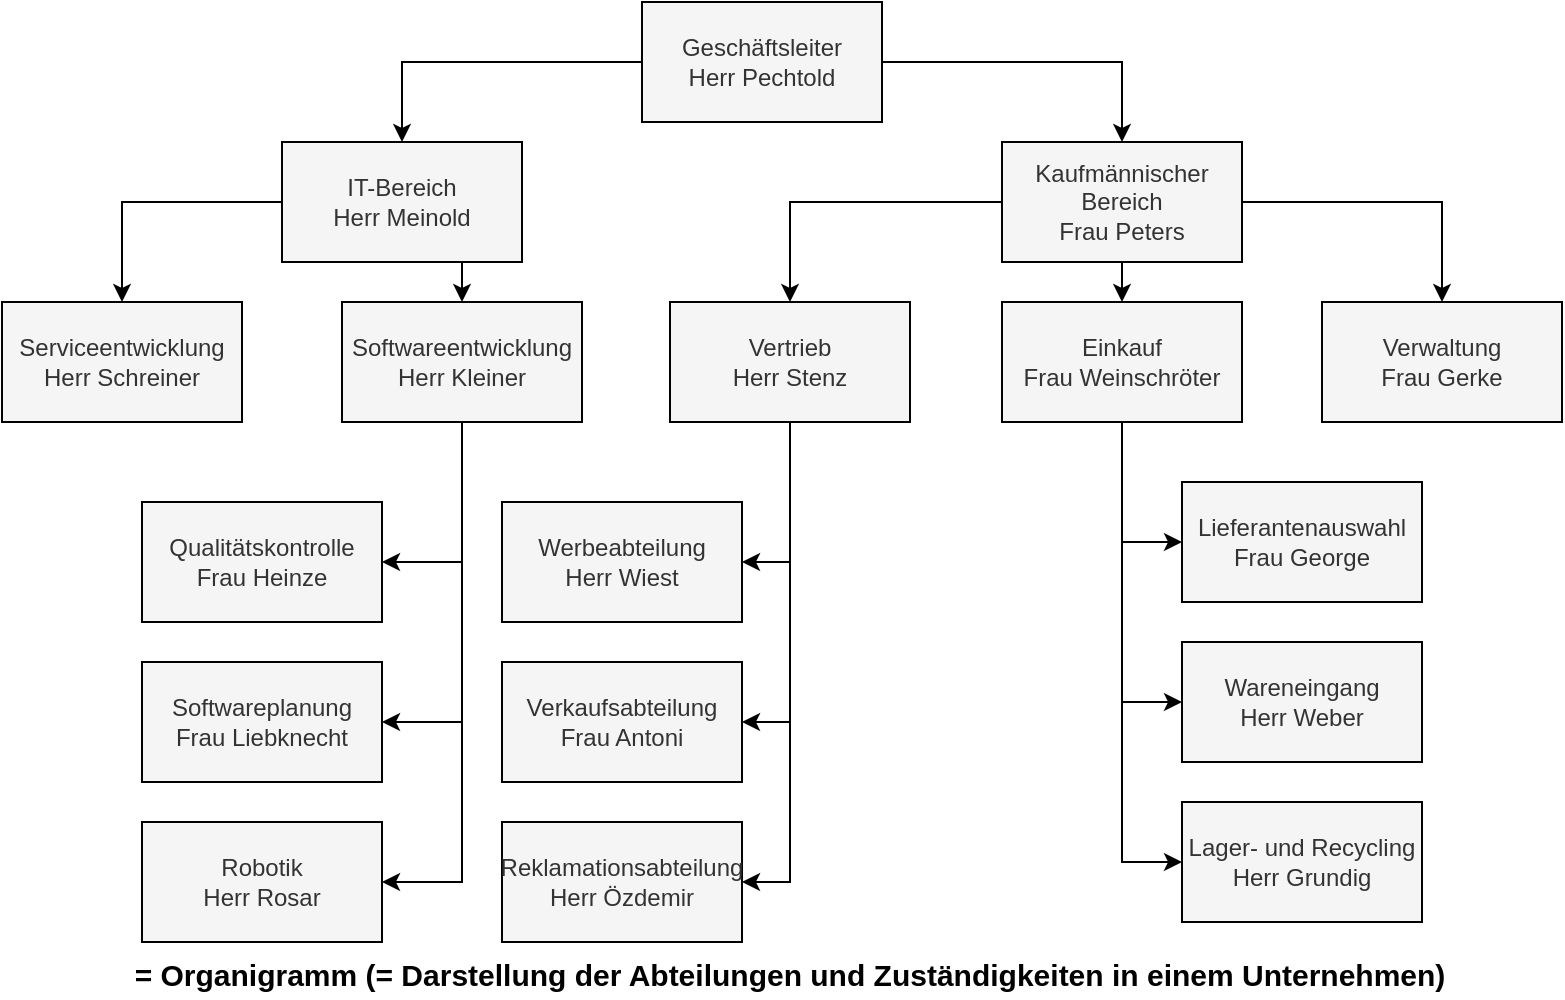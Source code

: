 <mxfile>
    <diagram id="wxh90B13hWc9HkXKf-dW" name="Page-1">
        <mxGraphModel dx="1249" dy="748" grid="1" gridSize="10" guides="1" tooltips="1" connect="1" arrows="1" fold="1" page="1" pageScale="1" pageWidth="827" pageHeight="1169" background="#ffffff" math="0" shadow="0">
            <root>
                <mxCell id="0"/>
                <mxCell id="1" parent="0"/>
                <mxCell id="39" style="edgeStyle=orthogonalEdgeStyle;rounded=0;orthogonalLoop=1;jettySize=auto;html=1;exitX=1;exitY=0.5;exitDx=0;exitDy=0;entryX=0.5;entryY=0;entryDx=0;entryDy=0;labelBackgroundColor=none;labelBorderColor=none;fontColor=#000000;fillColor=#f5f5f5;strokeColor=#000000;" parent="1" source="2" target="4" edge="1">
                    <mxGeometry relative="1" as="geometry"/>
                </mxCell>
                <mxCell id="40" style="edgeStyle=orthogonalEdgeStyle;rounded=0;orthogonalLoop=1;jettySize=auto;html=1;exitX=0;exitY=0.5;exitDx=0;exitDy=0;entryX=0.5;entryY=0;entryDx=0;entryDy=0;labelBackgroundColor=none;labelBorderColor=none;fontColor=#000000;fillColor=#f5f5f5;strokeColor=#000000;" parent="1" source="2" target="3" edge="1">
                    <mxGeometry relative="1" as="geometry"/>
                </mxCell>
                <mxCell id="2" value="Geschäftsleiter&lt;br&gt;Herr Pechtold" style="rounded=0;whiteSpace=wrap;html=1;labelBackgroundColor=none;labelBorderColor=none;fillColor=#f5f5f5;fontColor=#333333;strokeColor=#000000;" parent="1" vertex="1">
                    <mxGeometry x="340" y="25" width="120" height="60" as="geometry"/>
                </mxCell>
                <mxCell id="41" style="edgeStyle=orthogonalEdgeStyle;rounded=0;orthogonalLoop=1;jettySize=auto;html=1;exitX=0.5;exitY=1;exitDx=0;exitDy=0;entryX=0.5;entryY=0;entryDx=0;entryDy=0;labelBackgroundColor=none;labelBorderColor=none;fontColor=#000000;fillColor=#f5f5f5;strokeColor=#000000;" parent="1" source="3" target="6" edge="1">
                    <mxGeometry relative="1" as="geometry"/>
                </mxCell>
                <mxCell id="42" style="edgeStyle=orthogonalEdgeStyle;rounded=0;orthogonalLoop=1;jettySize=auto;html=1;exitX=0;exitY=0.5;exitDx=0;exitDy=0;entryX=0.5;entryY=0;entryDx=0;entryDy=0;labelBackgroundColor=none;labelBorderColor=none;fontColor=#000000;fillColor=#f5f5f5;strokeColor=#000000;" parent="1" source="3" target="5" edge="1">
                    <mxGeometry relative="1" as="geometry"/>
                </mxCell>
                <mxCell id="3" value="IT-Bereich&lt;br&gt;Herr Meinold" style="rounded=0;whiteSpace=wrap;html=1;labelBackgroundColor=none;labelBorderColor=none;fillColor=#f5f5f5;fontColor=#333333;strokeColor=#000000;" parent="1" vertex="1">
                    <mxGeometry x="160" y="95" width="120" height="60" as="geometry"/>
                </mxCell>
                <mxCell id="36" style="edgeStyle=orthogonalEdgeStyle;rounded=0;orthogonalLoop=1;jettySize=auto;html=1;exitX=0.5;exitY=1;exitDx=0;exitDy=0;entryX=0.5;entryY=0;entryDx=0;entryDy=0;labelBackgroundColor=none;labelBorderColor=none;fontColor=#000000;fillColor=#f5f5f5;strokeColor=#000000;" parent="1" source="4" target="8" edge="1">
                    <mxGeometry relative="1" as="geometry"/>
                </mxCell>
                <mxCell id="37" style="edgeStyle=orthogonalEdgeStyle;rounded=0;orthogonalLoop=1;jettySize=auto;html=1;exitX=1;exitY=0.5;exitDx=0;exitDy=0;entryX=0.5;entryY=0;entryDx=0;entryDy=0;labelBackgroundColor=none;labelBorderColor=none;fontColor=#000000;fillColor=#f5f5f5;strokeColor=#000000;" parent="1" source="4" target="9" edge="1">
                    <mxGeometry relative="1" as="geometry"/>
                </mxCell>
                <mxCell id="38" style="edgeStyle=orthogonalEdgeStyle;rounded=0;orthogonalLoop=1;jettySize=auto;html=1;exitX=0;exitY=0.5;exitDx=0;exitDy=0;entryX=0.5;entryY=0;entryDx=0;entryDy=0;labelBackgroundColor=none;labelBorderColor=none;fontColor=#000000;fillColor=#f5f5f5;strokeColor=#000000;" parent="1" source="4" target="7" edge="1">
                    <mxGeometry relative="1" as="geometry"/>
                </mxCell>
                <mxCell id="4" value="Kaufmännischer Bereich&lt;br&gt;Frau Peters" style="rounded=0;whiteSpace=wrap;html=1;labelBackgroundColor=none;labelBorderColor=none;fillColor=#f5f5f5;fontColor=#333333;strokeColor=#000000;" parent="1" vertex="1">
                    <mxGeometry x="520" y="95" width="120" height="60" as="geometry"/>
                </mxCell>
                <mxCell id="5" value="Serviceentwicklung&lt;br&gt;Herr Schreiner" style="rounded=0;whiteSpace=wrap;html=1;labelBackgroundColor=none;labelBorderColor=none;fillColor=#f5f5f5;fontColor=#333333;strokeColor=#000000;" parent="1" vertex="1">
                    <mxGeometry x="20" y="175" width="120" height="60" as="geometry"/>
                </mxCell>
                <mxCell id="22" style="edgeStyle=orthogonalEdgeStyle;rounded=0;orthogonalLoop=1;jettySize=auto;html=1;exitX=0.5;exitY=1;exitDx=0;exitDy=0;entryX=1;entryY=0.5;entryDx=0;entryDy=0;labelBackgroundColor=none;labelBorderColor=none;fontColor=#000000;fillColor=#f5f5f5;strokeColor=#000000;" parent="1" source="6" target="13" edge="1">
                    <mxGeometry relative="1" as="geometry"/>
                </mxCell>
                <mxCell id="24" style="edgeStyle=orthogonalEdgeStyle;rounded=0;orthogonalLoop=1;jettySize=auto;html=1;exitX=0.5;exitY=1;exitDx=0;exitDy=0;entryX=1;entryY=0.5;entryDx=0;entryDy=0;labelBackgroundColor=none;labelBorderColor=none;fontColor=#000000;fillColor=#f5f5f5;strokeColor=#000000;" parent="1" source="6" target="14" edge="1">
                    <mxGeometry relative="1" as="geometry"/>
                </mxCell>
                <mxCell id="26" style="edgeStyle=orthogonalEdgeStyle;rounded=0;orthogonalLoop=1;jettySize=auto;html=1;exitX=0.5;exitY=1;exitDx=0;exitDy=0;entryX=1;entryY=0.5;entryDx=0;entryDy=0;labelBackgroundColor=none;labelBorderColor=none;fontColor=#000000;fillColor=#f5f5f5;strokeColor=#000000;" parent="1" source="6" target="15" edge="1">
                    <mxGeometry relative="1" as="geometry"/>
                </mxCell>
                <mxCell id="6" value="Softwareentwicklung&lt;br&gt;Herr Kleiner" style="rounded=0;whiteSpace=wrap;html=1;labelBackgroundColor=none;labelBorderColor=none;fillColor=#f5f5f5;fontColor=#333333;strokeColor=#000000;" parent="1" vertex="1">
                    <mxGeometry x="190" y="175" width="120" height="60" as="geometry"/>
                </mxCell>
                <mxCell id="28" style="edgeStyle=orthogonalEdgeStyle;rounded=0;orthogonalLoop=1;jettySize=auto;html=1;exitX=0.5;exitY=1;exitDx=0;exitDy=0;entryX=1;entryY=0.5;entryDx=0;entryDy=0;labelBackgroundColor=none;labelBorderColor=none;fontColor=#000000;fillColor=#f5f5f5;strokeColor=#000000;" parent="1" source="7" target="16" edge="1">
                    <mxGeometry relative="1" as="geometry"/>
                </mxCell>
                <mxCell id="31" style="edgeStyle=orthogonalEdgeStyle;rounded=0;orthogonalLoop=1;jettySize=auto;html=1;exitX=0.5;exitY=1;exitDx=0;exitDy=0;entryX=1;entryY=0.5;entryDx=0;entryDy=0;labelBackgroundColor=none;labelBorderColor=none;fontColor=#000000;fillColor=#f5f5f5;strokeColor=#000000;" parent="1" source="7" target="17" edge="1">
                    <mxGeometry relative="1" as="geometry"/>
                </mxCell>
                <mxCell id="32" style="edgeStyle=orthogonalEdgeStyle;rounded=0;orthogonalLoop=1;jettySize=auto;html=1;exitX=0.5;exitY=1;exitDx=0;exitDy=0;entryX=1;entryY=0.5;entryDx=0;entryDy=0;labelBackgroundColor=none;labelBorderColor=none;fontColor=#000000;fillColor=#f5f5f5;strokeColor=#000000;" parent="1" source="7" target="18" edge="1">
                    <mxGeometry relative="1" as="geometry"/>
                </mxCell>
                <mxCell id="7" value="Vertrieb&lt;br&gt;Herr Stenz" style="rounded=0;whiteSpace=wrap;html=1;labelBackgroundColor=none;labelBorderColor=none;fillColor=#f5f5f5;fontColor=#333333;strokeColor=#000000;" parent="1" vertex="1">
                    <mxGeometry x="354" y="175" width="120" height="60" as="geometry"/>
                </mxCell>
                <mxCell id="33" style="edgeStyle=orthogonalEdgeStyle;rounded=0;orthogonalLoop=1;jettySize=auto;html=1;exitX=0.5;exitY=1;exitDx=0;exitDy=0;entryX=0;entryY=0.5;entryDx=0;entryDy=0;labelBackgroundColor=none;labelBorderColor=none;fontColor=#000000;fillColor=#f5f5f5;strokeColor=#000000;" parent="1" source="8" target="10" edge="1">
                    <mxGeometry relative="1" as="geometry"/>
                </mxCell>
                <mxCell id="34" style="edgeStyle=orthogonalEdgeStyle;rounded=0;orthogonalLoop=1;jettySize=auto;html=1;exitX=0.5;exitY=1;exitDx=0;exitDy=0;entryX=0;entryY=0.5;entryDx=0;entryDy=0;labelBackgroundColor=none;labelBorderColor=none;fontColor=#000000;fillColor=#f5f5f5;strokeColor=#000000;" parent="1" source="8" target="11" edge="1">
                    <mxGeometry relative="1" as="geometry"/>
                </mxCell>
                <mxCell id="35" style="edgeStyle=orthogonalEdgeStyle;rounded=0;orthogonalLoop=1;jettySize=auto;html=1;exitX=0.5;exitY=1;exitDx=0;exitDy=0;entryX=0;entryY=0.5;entryDx=0;entryDy=0;labelBackgroundColor=none;labelBorderColor=none;fontColor=#000000;fillColor=#f5f5f5;strokeColor=#000000;" parent="1" source="8" target="12" edge="1">
                    <mxGeometry relative="1" as="geometry"/>
                </mxCell>
                <mxCell id="8" value="Einkauf&lt;br&gt;Frau Weinschröter" style="rounded=0;whiteSpace=wrap;html=1;labelBackgroundColor=none;labelBorderColor=none;fillColor=#f5f5f5;fontColor=#333333;strokeColor=#000000;" parent="1" vertex="1">
                    <mxGeometry x="520" y="175" width="120" height="60" as="geometry"/>
                </mxCell>
                <mxCell id="9" value="Verwaltung&lt;br&gt;Frau Gerke" style="rounded=0;whiteSpace=wrap;html=1;labelBackgroundColor=none;labelBorderColor=none;fillColor=#f5f5f5;fontColor=#333333;strokeColor=#000000;" parent="1" vertex="1">
                    <mxGeometry x="680" y="175" width="120" height="60" as="geometry"/>
                </mxCell>
                <mxCell id="10" value="Lieferantenauswahl&lt;br&gt;Frau George" style="rounded=0;whiteSpace=wrap;html=1;labelBackgroundColor=none;labelBorderColor=none;fillColor=#f5f5f5;fontColor=#333333;strokeColor=#000000;" parent="1" vertex="1">
                    <mxGeometry x="610" y="265" width="120" height="60" as="geometry"/>
                </mxCell>
                <mxCell id="11" value="Wareneingang&lt;br&gt;Herr Weber" style="rounded=0;whiteSpace=wrap;html=1;labelBackgroundColor=none;labelBorderColor=none;fillColor=#f5f5f5;fontColor=#333333;strokeColor=#000000;" parent="1" vertex="1">
                    <mxGeometry x="610" y="345" width="120" height="60" as="geometry"/>
                </mxCell>
                <mxCell id="12" value="Lager- und Recycling&lt;br&gt;Herr Grundig" style="rounded=0;whiteSpace=wrap;html=1;labelBackgroundColor=none;labelBorderColor=none;fillColor=#f5f5f5;fontColor=#333333;strokeColor=#000000;" parent="1" vertex="1">
                    <mxGeometry x="610" y="425" width="120" height="60" as="geometry"/>
                </mxCell>
                <mxCell id="13" value="Qualitätskontrolle&lt;br&gt;Frau Heinze" style="rounded=0;whiteSpace=wrap;html=1;labelBackgroundColor=none;labelBorderColor=none;fillColor=#f5f5f5;fontColor=#333333;strokeColor=#000000;" parent="1" vertex="1">
                    <mxGeometry x="90" y="275" width="120" height="60" as="geometry"/>
                </mxCell>
                <mxCell id="14" value="Softwareplanung&lt;br&gt;Frau Liebknecht" style="rounded=0;whiteSpace=wrap;html=1;labelBackgroundColor=none;labelBorderColor=none;fillColor=#f5f5f5;fontColor=#333333;strokeColor=#000000;" parent="1" vertex="1">
                    <mxGeometry x="90" y="355" width="120" height="60" as="geometry"/>
                </mxCell>
                <mxCell id="15" value="Robotik&lt;br&gt;Herr Rosar" style="rounded=0;whiteSpace=wrap;html=1;labelBackgroundColor=none;labelBorderColor=none;fillColor=#f5f5f5;fontColor=#333333;strokeColor=#000000;" parent="1" vertex="1">
                    <mxGeometry x="90" y="435" width="120" height="60" as="geometry"/>
                </mxCell>
                <mxCell id="16" value="Werbeabteilung&lt;br&gt;Herr Wiest" style="rounded=0;whiteSpace=wrap;html=1;labelBackgroundColor=none;labelBorderColor=none;fillColor=#f5f5f5;fontColor=#333333;strokeColor=#000000;" parent="1" vertex="1">
                    <mxGeometry x="270" y="275" width="120" height="60" as="geometry"/>
                </mxCell>
                <mxCell id="17" value="Verkaufsabteilung&lt;br&gt;Frau Antoni" style="rounded=0;whiteSpace=wrap;html=1;labelBackgroundColor=none;labelBorderColor=none;fillColor=#f5f5f5;fontColor=#333333;strokeColor=#000000;" parent="1" vertex="1">
                    <mxGeometry x="270" y="355" width="120" height="60" as="geometry"/>
                </mxCell>
                <mxCell id="18" value="Reklamationsabteilung&lt;br&gt;Herr Özdemir" style="rounded=0;whiteSpace=wrap;html=1;labelBackgroundColor=none;labelBorderColor=none;fillColor=#f5f5f5;fontColor=#333333;strokeColor=#000000;" parent="1" vertex="1">
                    <mxGeometry x="270" y="435" width="120" height="60" as="geometry"/>
                </mxCell>
                <mxCell id="43" value="&lt;font style=&quot;font-size: 22px&quot;&gt;&lt;b style=&quot;font-size: 15px&quot;&gt;= Organigramm (= Darstellung der Abteilungen und Zuständigkeiten in einem Unternehmen)&lt;/b&gt;&lt;/font&gt;" style="text;html=1;strokeColor=none;fillColor=none;align=center;verticalAlign=middle;whiteSpace=wrap;rounded=0;" vertex="1" parent="1">
                    <mxGeometry x="79" y="500" width="670" height="20" as="geometry"/>
                </mxCell>
            </root>
        </mxGraphModel>
    </diagram>
</mxfile>
